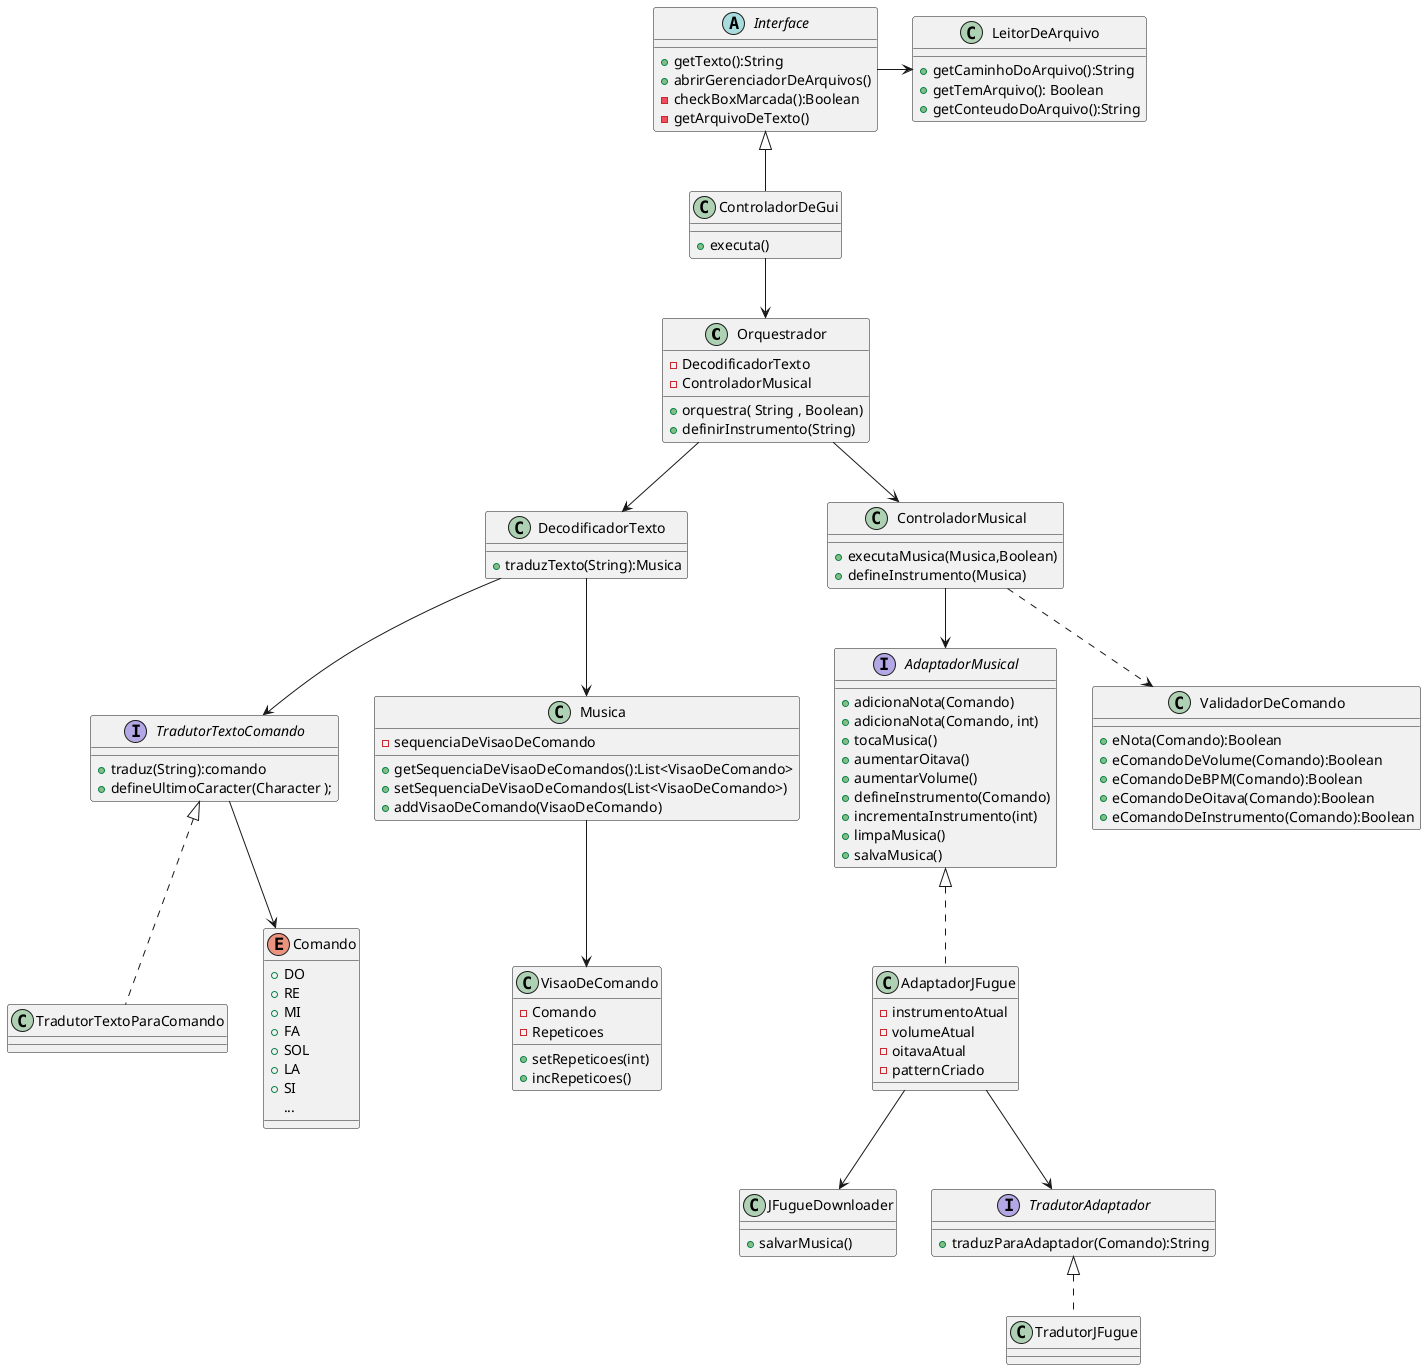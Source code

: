 @startuml classes

class Orquestrador{
    - DecodificadorTexto
    - ControladorMusical
    + orquestra( String , Boolean)
    + definirInstrumento(String)
}

abstract Interface{
    +getTexto():String
    +abrirGerenciadorDeArquivos()
    -checkBoxMarcada():Boolean
    -getArquivoDeTexto()
}

class LeitorDeArquivo{
    + getCaminhoDoArquivo():String
    + getTemArquivo(): Boolean
    + getConteudoDoArquivo():String
}

class ControladorDeGui{
    + executa()
}

class DecodificadorTexto{
    + traduzTexto(String):Musica
}

interface TradutorTextoComando{
    + traduz(String):comando
    + defineUltimoCaracter(Character );
}

class TradutorTextoParaComando implements TradutorTextoComando{}

class ControladorMusical{
    + executaMusica(Musica,Boolean)
    + defineInstrumento(Musica)
}

interface AdaptadorMusical{
    + adicionaNota(Comando)
    + adicionaNota(Comando, int)
    + tocaMusica()
    + aumentarOitava()
    + aumentarVolume()
    + defineInstrumento(Comando)
    + incrementaInstrumento(int)
    + limpaMusica()
    + salvaMusica()
}

class AdaptadorJFugue implements AdaptadorMusical{
    - instrumentoAtual
    - volumeAtual
    - oitavaAtual
    - patternCriado
}

class JFugueDownloader{
    + salvarMusica()
}

interface TradutorAdaptador{
    + traduzParaAdaptador(Comando):String
}

class TradutorJFugue implements TradutorAdaptador{

}

enum Comando{
    + DO
    + RE
    + MI
    + FA
    + SOL
    + LA
    + SI
    ...
}

class Musica{
    - sequenciaDeVisaoDeComando
    + getSequenciaDeVisaoDeComandos():List<VisaoDeComando>
    + setSequenciaDeVisaoDeComandos(List<VisaoDeComando>)
    + addVisaoDeComando(VisaoDeComando)
}

class VisaoDeComando{
    - Comando
    - Repeticoes
    + setRepeticoes(int)
    + incRepeticoes()
}

class ValidadorDeComando{
    + eNota(Comando):Boolean
    + eComandoDeVolume(Comando):Boolean
    + eComandoDeBPM(Comando):Boolean
    + eComandoDeOitava(Comando):Boolean
    + eComandoDeInstrumento(Comando):Boolean
}

Interface <|-- ControladorDeGui
Interface -> LeitorDeArquivo
ControladorDeGui --> Orquestrador
AdaptadorJFugue --> JFugueDownloader
Orquestrador --> ControladorMusical
Orquestrador --> DecodificadorTexto
DecodificadorTexto --> TradutorTextoComando
DecodificadorTexto --> Musica
ControladorMusical --> AdaptadorMusical
ControladorMusical ..> ValidadorDeComando
TradutorTextoComando --> Comando
AdaptadorJFugue --> TradutorAdaptador
Musica --> VisaoDeComando


@enduml